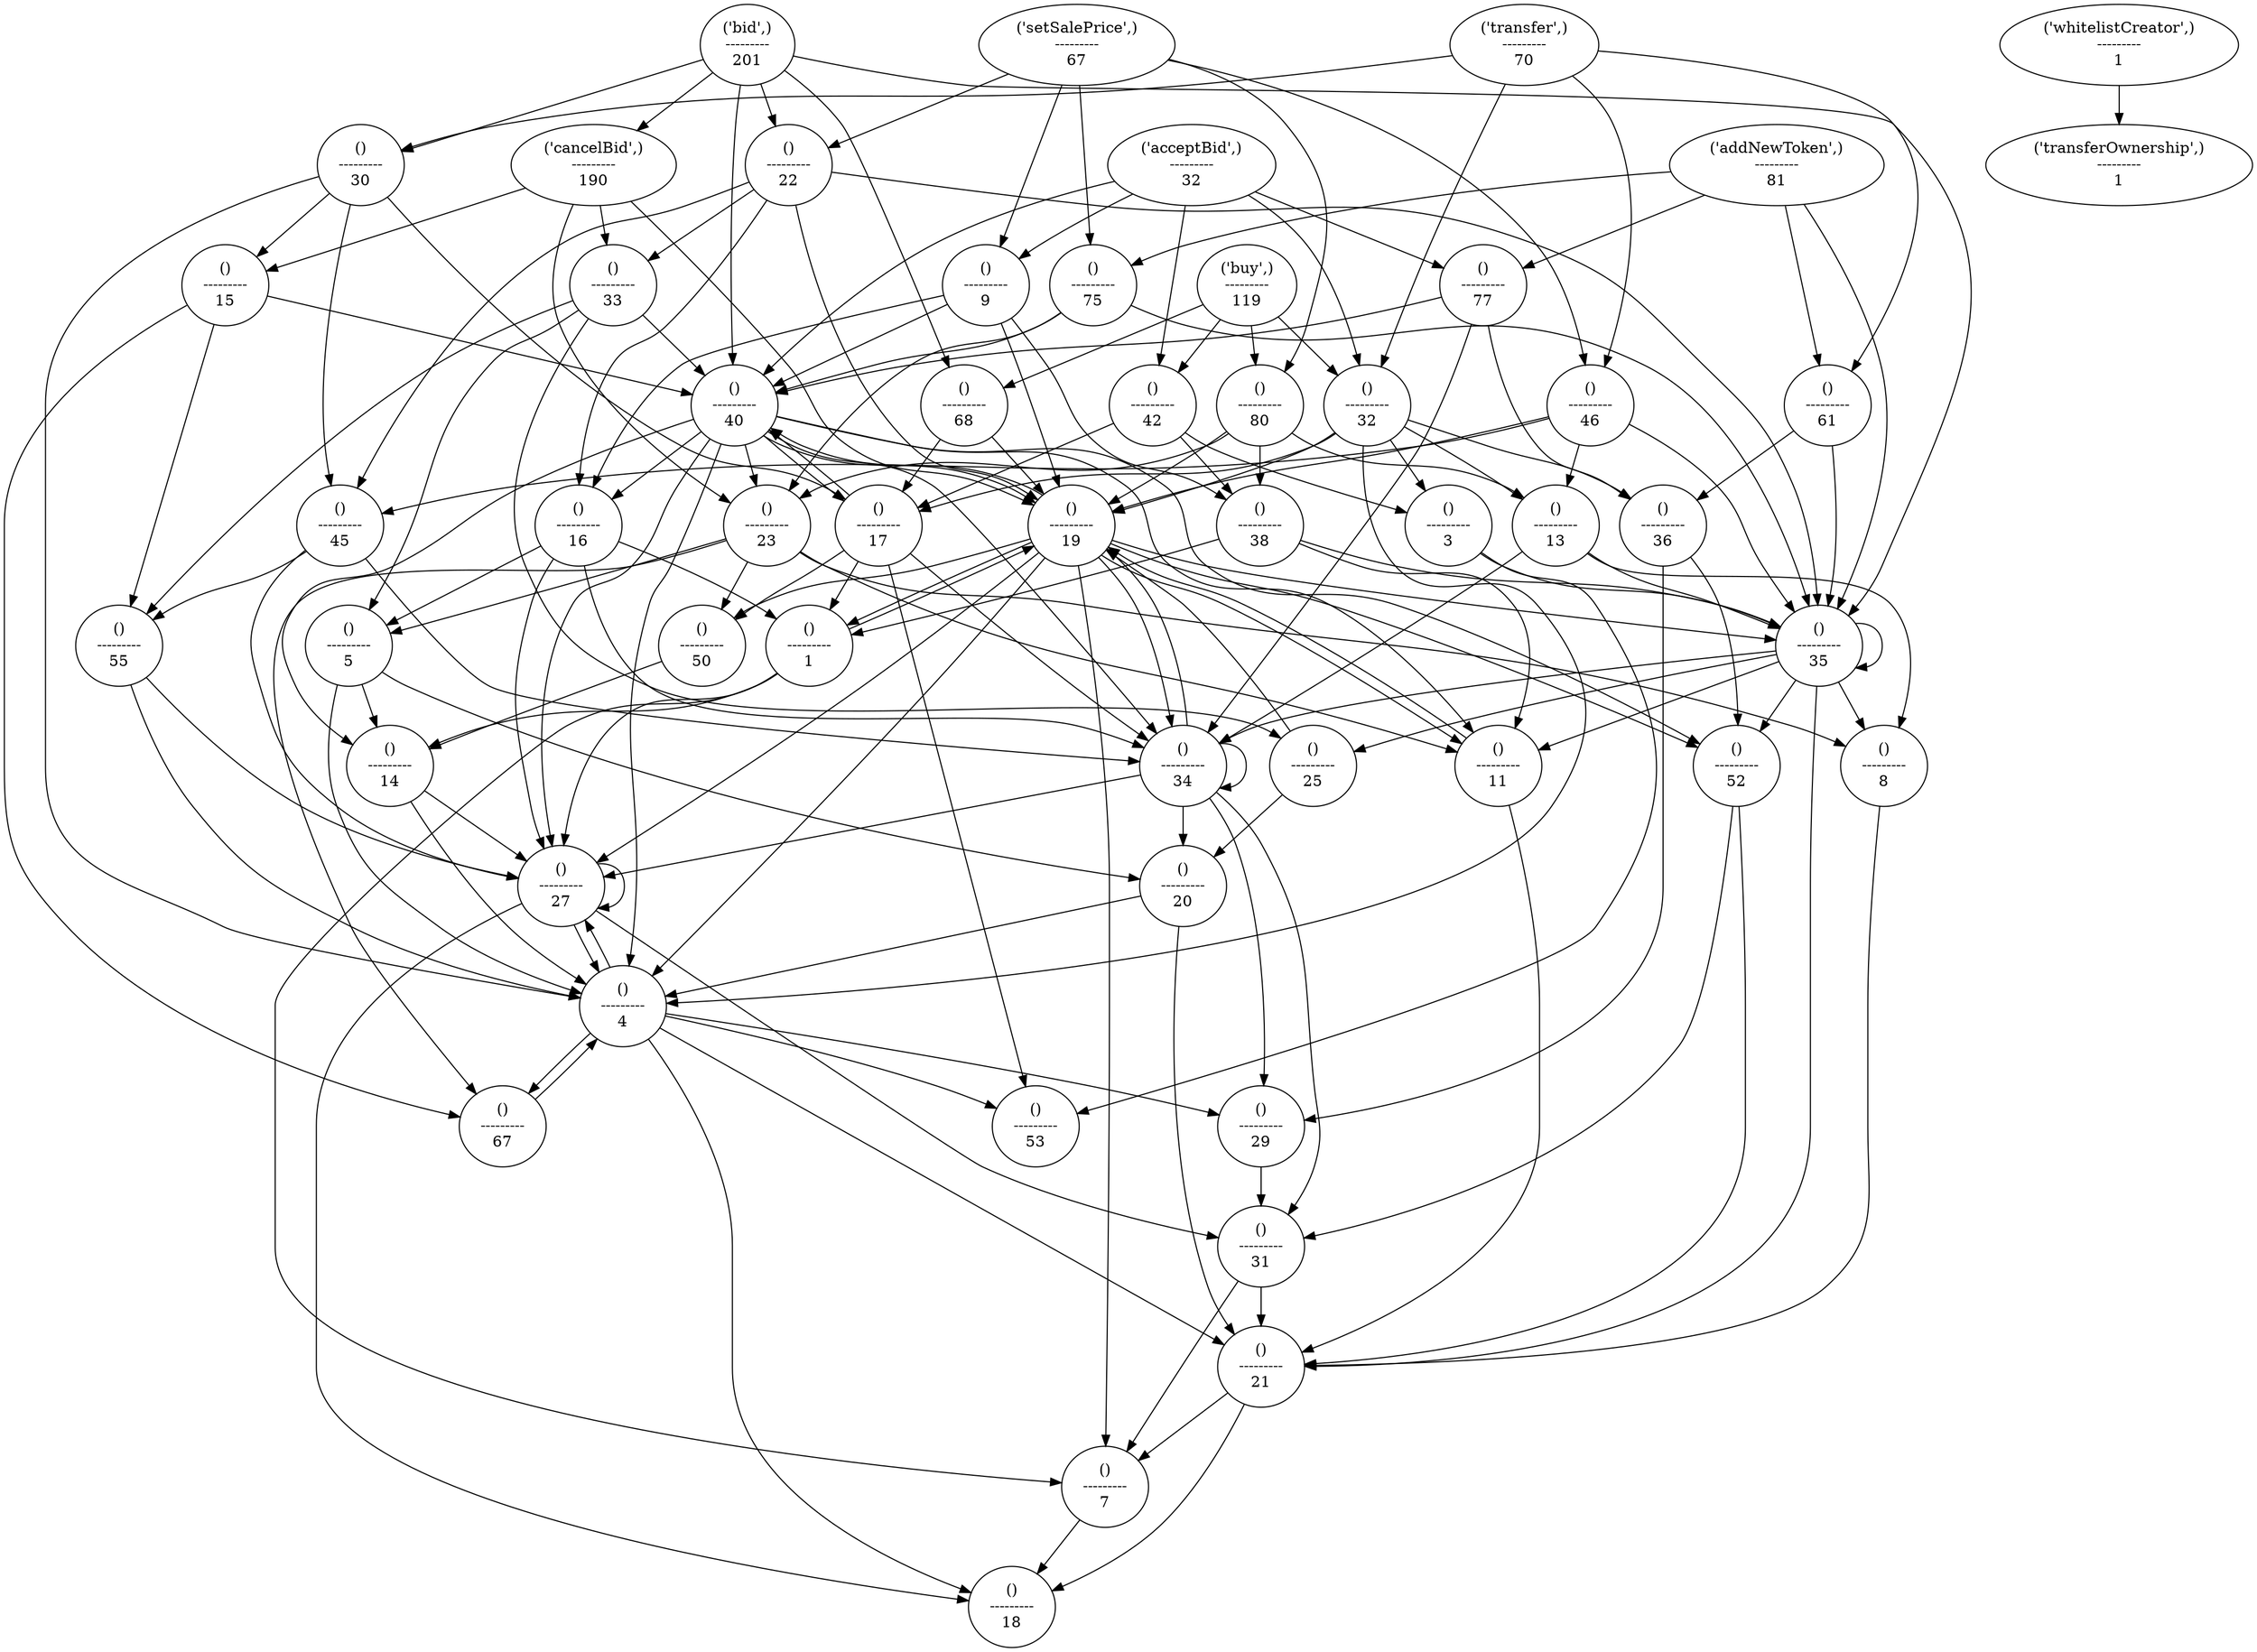 strict digraph  {
"('bid',)\n---------\n201";
"('cancelBid',)\n---------\n190";
"()\n---------\n33";
"()\n---------\n40";
"()\n---------\n14";
"()\n---------\n27";
"()\n---------\n18";
"()\n---------\n4";
"()\n---------\n27";
"()\n---------\n19";
"()\n---------\n5";
"()\n---------\n4";
"()\n---------\n21";
"()\n---------\n20";
"()\n---------\n55";
"()\n---------\n25";
"()\n---------\n19";
"()\n---------\n40";
"()\n---------\n50";
"()\n---------\n15";
"()\n---------\n67";
"()\n---------\n23";
"()\n---------\n22";
"()\n---------\n19";
"()\n---------\n1";
"()\n---------\n7";
"()\n---------\n19";
"()\n---------\n34";
"()\n---------\n11";
"()\n---------\n16";
"()\n---------\n27";
"()\n---------\n31";
"()\n---------\n34";
"()\n---------\n45";
"()\n---------\n35";
"()\n---------\n68";
"()\n---------\n17";
"()\n---------\n53";
"()\n---------\n17";
"()\n---------\n30";
"()\n---------\n4";
"()\n---------\n29";
"()\n---------\n40";
"()\n---------\n34";
"()\n---------\n35";
"('setSalePrice',)\n---------\n67";
"()\n---------\n9";
"()\n---------\n40";
"()\n---------\n52";
"()\n---------\n21";
"()\n---------\n11";
"()\n---------\n19";
"()\n---------\n35";
"()\n---------\n38";
"()\n---------\n80";
"()\n---------\n13";
"()\n---------\n8";
"()\n---------\n23";
"()\n---------\n46";
"()\n---------\n35";
"()\n---------\n75";
"('buy',)\n---------\n119";
"()\n---------\n32";
"()\n---------\n3";
"()\n---------\n42";
"('transfer',)\n---------\n70";
"()\n---------\n32";
"()\n---------\n36";
"()\n---------\n61";
"('acceptBid',)\n---------\n32";
"()\n---------\n77";
"('addNewToken',)\n---------\n81";
"('whitelistCreator',)\n---------\n1";
"('transferOwnership',)\n---------\n1";
"('bid',)\n---------\n201" -> "('cancelBid',)\n---------\n190";
"('bid',)\n---------\n201" -> "()\n---------\n22";
"('bid',)\n---------\n201" -> "()\n---------\n68";
"('bid',)\n---------\n201" -> "()\n---------\n30";
"('bid',)\n---------\n201" -> "()\n---------\n40";
"('bid',)\n---------\n201" -> "()\n---------\n35";
"('cancelBid',)\n---------\n190" -> "()\n---------\n33";
"('cancelBid',)\n---------\n190" -> "()\n---------\n19";
"('cancelBid',)\n---------\n190" -> "()\n---------\n15";
"('cancelBid',)\n---------\n190" -> "()\n---------\n23";
"()\n---------\n33" -> "()\n---------\n40";
"()\n---------\n33" -> "()\n---------\n5";
"()\n---------\n33" -> "()\n---------\n55";
"()\n---------\n33" -> "()\n---------\n25";
"()\n---------\n40" -> "()\n---------\n14";
"()\n---------\n40" -> "()\n---------\n27";
"()\n---------\n40" -> "()\n---------\n19";
"()\n---------\n14" -> "()\n---------\n27";
"()\n---------\n14" -> "()\n---------\n4";
"()\n---------\n27" -> "()\n---------\n18";
"()\n---------\n4" -> "()\n---------\n18";
"()\n---------\n27" -> "()\n---------\n27";
"()\n---------\n19" -> "()\n---------\n4";
"()\n---------\n5" -> "()\n---------\n4";
"()\n---------\n5" -> "()\n---------\n14";
"()\n---------\n5" -> "()\n---------\n20";
"()\n---------\n4" -> "()\n---------\n27";
"()\n---------\n4" -> "()\n---------\n21";
"()\n---------\n21" -> "()\n---------\n18";
"()\n---------\n20" -> "()\n---------\n21";
"()\n---------\n20" -> "()\n---------\n4";
"()\n---------\n55" -> "()\n---------\n4";
"()\n---------\n55" -> "()\n---------\n27";
"()\n---------\n25" -> "()\n---------\n20";
"()\n---------\n25" -> "()\n---------\n19";
"()\n---------\n19" -> "()\n---------\n40";
"()\n---------\n19" -> "()\n---------\n40";
"()\n---------\n19" -> "()\n---------\n50";
"()\n---------\n40" -> "()\n---------\n27";
"()\n---------\n50" -> "()\n---------\n14";
"()\n---------\n15" -> "()\n---------\n55";
"()\n---------\n15" -> "()\n---------\n67";
"()\n---------\n15" -> "()\n---------\n40";
"()\n---------\n67" -> "()\n---------\n4";
"()\n---------\n23" -> "()\n---------\n5";
"()\n---------\n23" -> "()\n---------\n67";
"()\n---------\n23" -> "()\n---------\n50";
"()\n---------\n22" -> "()\n---------\n33";
"()\n---------\n22" -> "()\n---------\n19";
"()\n---------\n22" -> "()\n---------\n16";
"()\n---------\n22" -> "()\n---------\n45";
"()\n---------\n22" -> "()\n---------\n35";
"()\n---------\n19" -> "()\n---------\n40";
"()\n---------\n19" -> "()\n---------\n1";
"()\n---------\n19" -> "()\n---------\n34";
"()\n---------\n19" -> "()\n---------\n11";
"()\n---------\n1" -> "()\n---------\n14";
"()\n---------\n1" -> "()\n---------\n19";
"()\n---------\n1" -> "()\n---------\n27";
"()\n---------\n1" -> "()\n---------\n7";
"()\n---------\n7" -> "()\n---------\n18";
"()\n---------\n19" -> "()\n---------\n7";
"()\n---------\n19" -> "()\n---------\n4";
"()\n---------\n34" -> "()\n---------\n27";
"()\n---------\n11" -> "()\n---------\n19";
"()\n---------\n11" -> "()\n---------\n19";
"()\n---------\n16" -> "()\n---------\n5";
"()\n---------\n16" -> "()\n---------\n27";
"()\n---------\n16" -> "()\n---------\n1";
"()\n---------\n16" -> "()\n---------\n34";
"()\n---------\n27" -> "()\n---------\n4";
"()\n---------\n27" -> "()\n---------\n31";
"()\n---------\n31" -> "()\n---------\n21";
"()\n---------\n31" -> "()\n---------\n7";
"()\n---------\n34" -> "()\n---------\n31";
"()\n---------\n34" -> "()\n---------\n20";
"()\n---------\n34" -> "()\n---------\n19";
"()\n---------\n45" -> "()\n---------\n27";
"()\n---------\n45" -> "()\n---------\n55";
"()\n---------\n45" -> "()\n---------\n34";
"()\n---------\n35" -> "()\n---------\n34";
"()\n---------\n35" -> "()\n---------\n25";
"()\n---------\n35" -> "()\n---------\n11";
"()\n---------\n68" -> "()\n---------\n19";
"()\n---------\n68" -> "()\n---------\n19";
"()\n---------\n68" -> "()\n---------\n17";
"()\n---------\n68" -> "()\n---------\n17";
"()\n---------\n17" -> "()\n---------\n40";
"()\n---------\n17" -> "()\n---------\n34";
"()\n---------\n17" -> "()\n---------\n53";
"()\n---------\n17" -> "()\n---------\n1";
"()\n---------\n17" -> "()\n---------\n50";
"()\n---------\n17" -> "()\n---------\n53";
"()\n---------\n30" -> "()\n---------\n45";
"()\n---------\n30" -> "()\n---------\n15";
"()\n---------\n30" -> "()\n---------\n4";
"()\n---------\n30" -> "()\n---------\n17";
"()\n---------\n4" -> "()\n---------\n27";
"()\n---------\n4" -> "()\n---------\n67";
"()\n---------\n4" -> "()\n---------\n29";
"()\n---------\n4" -> "()\n---------\n53";
"()\n---------\n29" -> "()\n---------\n31";
"()\n---------\n40" -> "()\n---------\n16";
"()\n---------\n40" -> "()\n---------\n23";
"()\n---------\n40" -> "()\n---------\n4";
"()\n---------\n40" -> "()\n---------\n17";
"()\n---------\n40" -> "()\n---------\n34";
"()\n---------\n34" -> "()\n---------\n34";
"()\n---------\n34" -> "()\n---------\n29";
"()\n---------\n35" -> "()\n---------\n34";
"()\n---------\n35" -> "()\n---------\n35";
"('setSalePrice',)\n---------\n67" -> "()\n---------\n22";
"('setSalePrice',)\n---------\n67" -> "()\n---------\n9";
"('setSalePrice',)\n---------\n67" -> "()\n---------\n80";
"('setSalePrice',)\n---------\n67" -> "()\n---------\n46";
"('setSalePrice',)\n---------\n67" -> "()\n---------\n75";
"()\n---------\n9" -> "()\n---------\n40";
"()\n---------\n9" -> "()\n---------\n19";
"()\n---------\n9" -> "()\n---------\n16";
"()\n---------\n9" -> "()\n---------\n38";
"()\n---------\n40" -> "()\n---------\n52";
"()\n---------\n40" -> "()\n---------\n34";
"()\n---------\n40" -> "()\n---------\n11";
"()\n---------\n52" -> "()\n---------\n31";
"()\n---------\n52" -> "()\n---------\n21";
"()\n---------\n21" -> "()\n---------\n7";
"()\n---------\n11" -> "()\n---------\n19";
"()\n---------\n11" -> "()\n---------\n21";
"()\n---------\n19" -> "()\n---------\n52";
"()\n---------\n19" -> "()\n---------\n27";
"()\n---------\n19" -> "()\n---------\n35";
"()\n---------\n35" -> "()\n---------\n21";
"()\n---------\n38" -> "()\n---------\n1";
"()\n---------\n38" -> "()\n---------\n35";
"()\n---------\n38" -> "()\n---------\n11";
"()\n---------\n80" -> "()\n---------\n19";
"()\n---------\n80" -> "()\n---------\n38";
"()\n---------\n80" -> "()\n---------\n13";
"()\n---------\n80" -> "()\n---------\n23";
"()\n---------\n13" -> "()\n---------\n34";
"()\n---------\n13" -> "()\n---------\n35";
"()\n---------\n13" -> "()\n---------\n8";
"()\n---------\n8" -> "()\n---------\n21";
"()\n---------\n23" -> "()\n---------\n11";
"()\n---------\n23" -> "()\n---------\n11";
"()\n---------\n23" -> "()\n---------\n8";
"()\n---------\n46" -> "()\n---------\n19";
"()\n---------\n46" -> "()\n---------\n45";
"()\n---------\n46" -> "()\n---------\n35";
"()\n---------\n46" -> "()\n---------\n13";
"()\n---------\n35" -> "()\n---------\n52";
"()\n---------\n35" -> "()\n---------\n8";
"()\n---------\n75" -> "()\n---------\n40";
"()\n---------\n75" -> "()\n---------\n35";
"()\n---------\n75" -> "()\n---------\n35";
"()\n---------\n75" -> "()\n---------\n23";
"('buy',)\n---------\n119" -> "()\n---------\n68";
"('buy',)\n---------\n119" -> "()\n---------\n80";
"('buy',)\n---------\n119" -> "()\n---------\n32";
"('buy',)\n---------\n119" -> "()\n---------\n42";
"()\n---------\n32" -> "()\n---------\n17";
"()\n---------\n32" -> "()\n---------\n13";
"()\n---------\n32" -> "()\n---------\n3";
"()\n---------\n3" -> "()\n---------\n35";
"()\n---------\n3" -> "()\n---------\n53";
"()\n---------\n42" -> "()\n---------\n38";
"()\n---------\n42" -> "()\n---------\n17";
"()\n---------\n42" -> "()\n---------\n3";
"('transfer',)\n---------\n70" -> "()\n---------\n46";
"('transfer',)\n---------\n70" -> "()\n---------\n30";
"('transfer',)\n---------\n70" -> "()\n---------\n32";
"('transfer',)\n---------\n70" -> "()\n---------\n32";
"('transfer',)\n---------\n70" -> "()\n---------\n61";
"()\n---------\n32" -> "()\n---------\n19";
"()\n---------\n32" -> "()\n---------\n36";
"()\n---------\n32" -> "()\n---------\n4";
"()\n---------\n32" -> "()\n---------\n3";
"()\n---------\n36" -> "()\n---------\n52";
"()\n---------\n36" -> "()\n---------\n29";
"()\n---------\n61" -> "()\n---------\n36";
"()\n---------\n61" -> "()\n---------\n35";
"('acceptBid',)\n---------\n32" -> "()\n---------\n9";
"('acceptBid',)\n---------\n32" -> "()\n---------\n77";
"('acceptBid',)\n---------\n32" -> "()\n---------\n32";
"('acceptBid',)\n---------\n32" -> "()\n---------\n40";
"('acceptBid',)\n---------\n32" -> "()\n---------\n42";
"()\n---------\n77" -> "()\n---------\n40";
"()\n---------\n77" -> "()\n---------\n36";
"()\n---------\n77" -> "()\n---------\n34";
"('addNewToken',)\n---------\n81" -> "()\n---------\n77";
"('addNewToken',)\n---------\n81" -> "()\n---------\n75";
"('addNewToken',)\n---------\n81" -> "()\n---------\n61";
"('addNewToken',)\n---------\n81" -> "()\n---------\n35";
"('whitelistCreator',)\n---------\n1" -> "('transferOwnership',)\n---------\n1";
}
